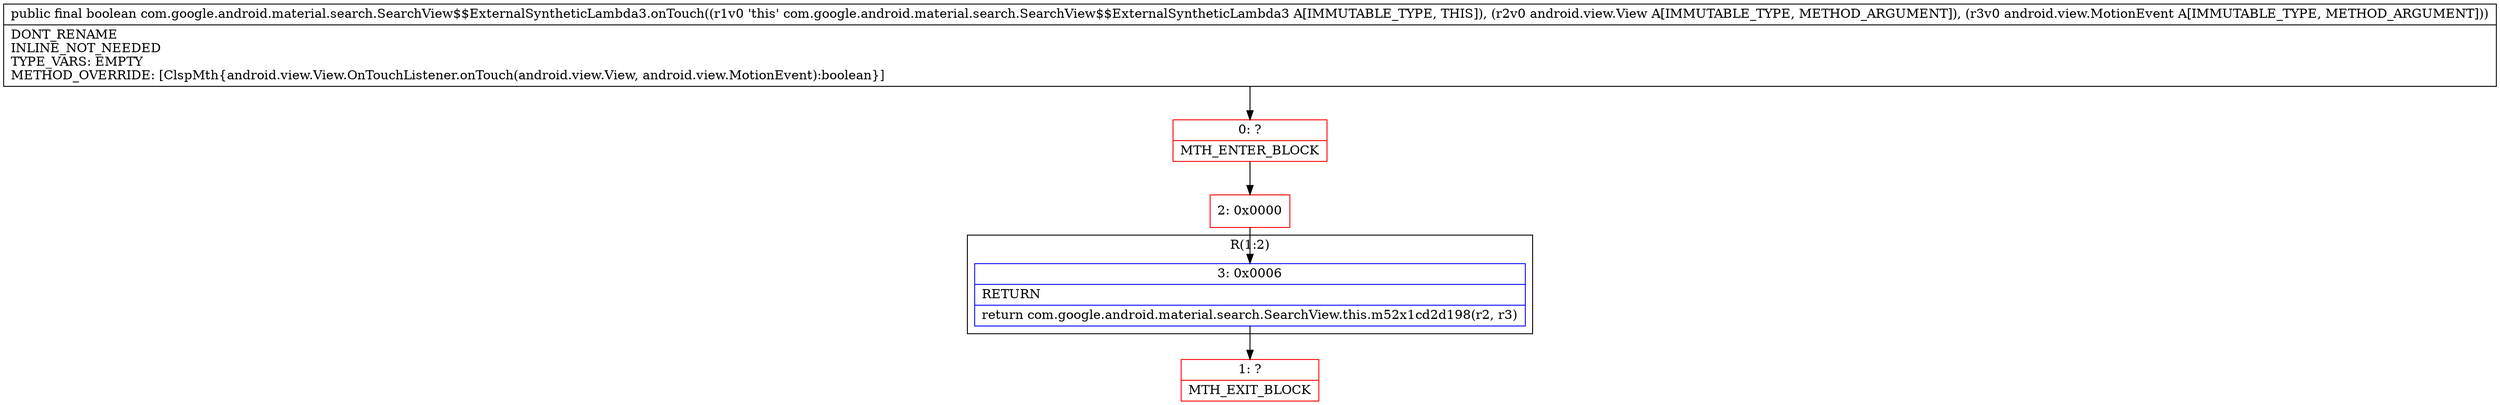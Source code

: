 digraph "CFG forcom.google.android.material.search.SearchView$$ExternalSyntheticLambda3.onTouch(Landroid\/view\/View;Landroid\/view\/MotionEvent;)Z" {
subgraph cluster_Region_651186218 {
label = "R(1:2)";
node [shape=record,color=blue];
Node_3 [shape=record,label="{3\:\ 0x0006|RETURN\l|return com.google.android.material.search.SearchView.this.m52x1cd2d198(r2, r3)\l}"];
}
Node_0 [shape=record,color=red,label="{0\:\ ?|MTH_ENTER_BLOCK\l}"];
Node_2 [shape=record,color=red,label="{2\:\ 0x0000}"];
Node_1 [shape=record,color=red,label="{1\:\ ?|MTH_EXIT_BLOCK\l}"];
MethodNode[shape=record,label="{public final boolean com.google.android.material.search.SearchView$$ExternalSyntheticLambda3.onTouch((r1v0 'this' com.google.android.material.search.SearchView$$ExternalSyntheticLambda3 A[IMMUTABLE_TYPE, THIS]), (r2v0 android.view.View A[IMMUTABLE_TYPE, METHOD_ARGUMENT]), (r3v0 android.view.MotionEvent A[IMMUTABLE_TYPE, METHOD_ARGUMENT]))  | DONT_RENAME\lINLINE_NOT_NEEDED\lTYPE_VARS: EMPTY\lMETHOD_OVERRIDE: [ClspMth\{android.view.View.OnTouchListener.onTouch(android.view.View, android.view.MotionEvent):boolean\}]\l}"];
MethodNode -> Node_0;Node_3 -> Node_1;
Node_0 -> Node_2;
Node_2 -> Node_3;
}

